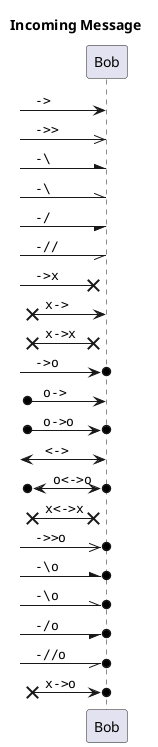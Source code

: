@startuml
title Incoming Message

' participant Alice as a
participant Bob as b

[-> b : "" -> ""
[->> b : "" ->> ""
[-\ b : "" -\ ""
[-\\ b : "" -\\ ""
[-/ b : "" -/ ""
[-// b : "" -// ""
[->x b : "" ->x ""
[x-> b : "" x-> ""
[x->x b : "" x->x ""
[->o b : "" ->o ""
[o-> b : "" o-> ""
[o->o b : "" o->o ""
[<-> b : "" <-> ""
[o<->o b : "" o<->o ""
[x<->x b : "" x<->x ""
[->>o b : "" ->>o ""
[-\o b : "" -\o ""
[-\\o b : "" -\\o ""
[-/o b : "" -/o ""
[-//o b : "" -//o ""
[x->o b : "" x->o ""

@enduml